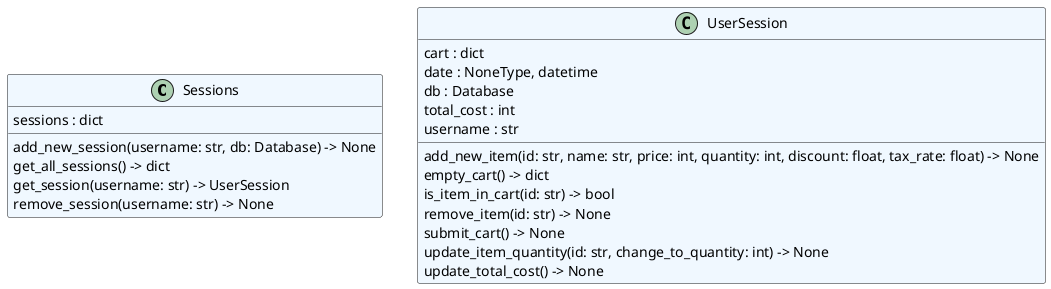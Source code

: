 @startuml classes
set namespaceSeparator none
class "Sessions" as core.session.Sessions #aliceblue {
  sessions : dict
  add_new_session(username: str, db: Database) -> None
  get_all_sessions() -> dict
  get_session(username: str) -> UserSession
  remove_session(username: str) -> None
}
class "UserSession" as core.session.UserSession #aliceblue {
  cart : dict
  date : NoneType, datetime
  db : Database
  total_cost : int
  username : str
  add_new_item(id: str, name: str, price: int, quantity: int, discount: float, tax_rate: float) -> None
  empty_cart() -> dict
  is_item_in_cart(id: str) -> bool
  remove_item(id: str) -> None
  submit_cart() -> None
  update_item_quantity(id: str, change_to_quantity: int) -> None
  update_total_cost() -> None
}
@enduml
